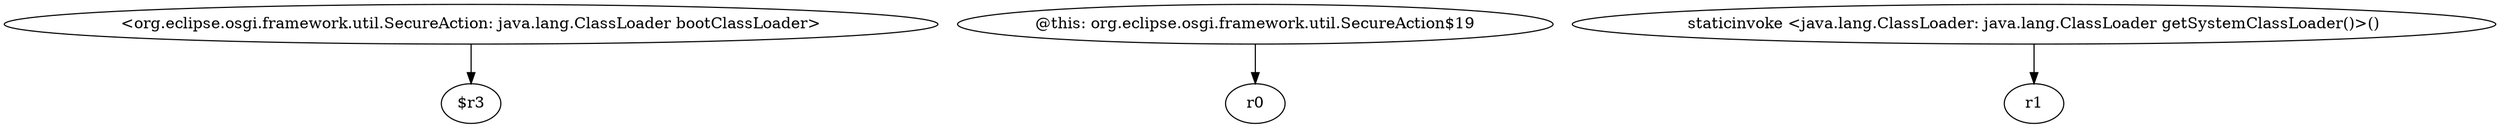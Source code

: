 digraph g {
0[label="<org.eclipse.osgi.framework.util.SecureAction: java.lang.ClassLoader bootClassLoader>"]
1[label="$r3"]
0->1[label=""]
2[label="@this: org.eclipse.osgi.framework.util.SecureAction$19"]
3[label="r0"]
2->3[label=""]
4[label="staticinvoke <java.lang.ClassLoader: java.lang.ClassLoader getSystemClassLoader()>()"]
5[label="r1"]
4->5[label=""]
}